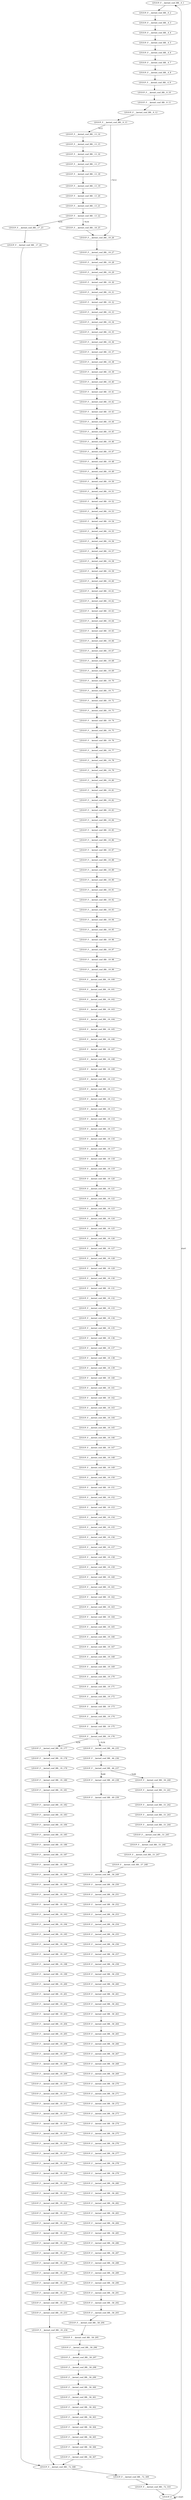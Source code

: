 digraph {
Node0x2c70fc0[label="LEGUP_F___kernel_cosf_BB__0_1"];
Node0x2c70e20[label="LEGUP_0"];
Node0x2c70e20 -> Node0x2c70fc0[label="start"];
Node0x2c70e20 -> Node0x2c70e20[label="~start"];
Node0x2c50950[label="LEGUP_F___kernel_cosf_BB__0_2"];
Node0x2c70fc0 -> Node0x2c50950;
Node0x2c71110[label="LEGUP_F___kernel_cosf_BB__4_3"];
Node0x2c50950 -> Node0x2c71110;
Node0x2c51470[label="LEGUP_F___kernel_cosf_BB__4_4"];
Node0x2c71110 -> Node0x2c51470;
Node0x2c51570[label="LEGUP_F___kernel_cosf_BB__4_5"];
Node0x2c51470 -> Node0x2c51570;
Node0x2c51670[label="LEGUP_F___kernel_cosf_BB__4_6"];
Node0x2c51570 -> Node0x2c51670;
Node0x2c51770[label="LEGUP_F___kernel_cosf_BB__4_7"];
Node0x2c51670 -> Node0x2c51770;
Node0x2c51870[label="LEGUP_F___kernel_cosf_BB__4_8"];
Node0x2c51770 -> Node0x2c51870;
Node0x2c51970[label="LEGUP_F___kernel_cosf_BB__4_9"];
Node0x2c51870 -> Node0x2c51970;
Node0x2c71260[label="LEGUP_F___kernel_cosf_BB__9_10"];
Node0x2c51970 -> Node0x2c71260;
Node0x2c51d40[label="LEGUP_F___kernel_cosf_BB__9_11"];
Node0x2c71260 -> Node0x2c51d40;
Node0x2c51e10[label="LEGUP_F___kernel_cosf_BB__9_12"];
Node0x2c51d40 -> Node0x2c51e10;
Node0x2c51ee0[label="LEGUP_F___kernel_cosf_BB__9_13"];
Node0x2c51e10 -> Node0x2c51ee0;
Node0x2c713e0[label="LEGUP_F___kernel_cosf_BB__13_14"];
Node0x2c51ee0 -> Node0x2c713e0[label="%12"];
Node0x2c71860[label="LEGUP_F___kernel_cosf_BB__19_26"];
Node0x2c51ee0 -> Node0x2c71860[label="~%12"];
Node0x2c52180[label="LEGUP_F___kernel_cosf_BB__13_15"];
Node0x2c713e0 -> Node0x2c52180;
Node0x2c52250[label="LEGUP_F___kernel_cosf_BB__13_16"];
Node0x2c52180 -> Node0x2c52250;
Node0x2c52320[label="LEGUP_F___kernel_cosf_BB__13_17"];
Node0x2c52250 -> Node0x2c52320;
Node0x2c523f0[label="LEGUP_F___kernel_cosf_BB__13_18"];
Node0x2c52320 -> Node0x2c523f0;
Node0x2c524c0[label="LEGUP_F___kernel_cosf_BB__13_19"];
Node0x2c523f0 -> Node0x2c524c0;
Node0x2c525c0[label="LEGUP_F___kernel_cosf_BB__13_20"];
Node0x2c524c0 -> Node0x2c525c0;
Node0x2c526c0[label="LEGUP_F___kernel_cosf_BB__13_21"];
Node0x2c525c0 -> Node0x2c526c0;
Node0x2c527c0[label="LEGUP_F___kernel_cosf_BB__13_22"];
Node0x2c526c0 -> Node0x2c527c0;
Node0x2c71560[label="LEGUP_F___kernel_cosf_BB__17_23"];
Node0x2c527c0 -> Node0x2c71560[label="%16"];
Node0x2c716e0[label="LEGUP_F___kernel_cosf_BB__18_25"];
Node0x2c527c0 -> Node0x2c716e0[label="~%16"];
Node0x2c52af0[label="LEGUP_F___kernel_cosf_BB__17_24"];
Node0x2c71560 -> Node0x2c52af0;
Node0x2c50750[label="LEGUP_F___kernel_cosf_BB__72_308"];
Node0x2c52af0 -> Node0x2c50750;
Node0x2c716e0 -> Node0x2c71860;
Node0x2c52c20[label="LEGUP_F___kernel_cosf_BB__19_27"];
Node0x2c71860 -> Node0x2c52c20;
Node0x2c52cf0[label="LEGUP_F___kernel_cosf_BB__19_28"];
Node0x2c52c20 -> Node0x2c52cf0;
Node0x2c52dc0[label="LEGUP_F___kernel_cosf_BB__19_29"];
Node0x2c52cf0 -> Node0x2c52dc0;
Node0x2c52e90[label="LEGUP_F___kernel_cosf_BB__19_30"];
Node0x2c52dc0 -> Node0x2c52e90;
Node0x2c52f60[label="LEGUP_F___kernel_cosf_BB__19_31"];
Node0x2c52e90 -> Node0x2c52f60;
Node0x2c53060[label="LEGUP_F___kernel_cosf_BB__19_32"];
Node0x2c52f60 -> Node0x2c53060;
Node0x2c53160[label="LEGUP_F___kernel_cosf_BB__19_33"];
Node0x2c53060 -> Node0x2c53160;
Node0x2c53260[label="LEGUP_F___kernel_cosf_BB__19_34"];
Node0x2c53160 -> Node0x2c53260;
Node0x2c53360[label="LEGUP_F___kernel_cosf_BB__19_35"];
Node0x2c53260 -> Node0x2c53360;
Node0x2c53460[label="LEGUP_F___kernel_cosf_BB__19_36"];
Node0x2c53360 -> Node0x2c53460;
Node0x2c53560[label="LEGUP_F___kernel_cosf_BB__19_37"];
Node0x2c53460 -> Node0x2c53560;
Node0x2c53660[label="LEGUP_F___kernel_cosf_BB__19_38"];
Node0x2c53560 -> Node0x2c53660;
Node0x2c53760[label="LEGUP_F___kernel_cosf_BB__19_39"];
Node0x2c53660 -> Node0x2c53760;
Node0x2c53860[label="LEGUP_F___kernel_cosf_BB__19_40"];
Node0x2c53760 -> Node0x2c53860;
Node0x2c53960[label="LEGUP_F___kernel_cosf_BB__19_41"];
Node0x2c53860 -> Node0x2c53960;
Node0x2c53a60[label="LEGUP_F___kernel_cosf_BB__19_42"];
Node0x2c53960 -> Node0x2c53a60;
Node0x2c53b60[label="LEGUP_F___kernel_cosf_BB__19_43"];
Node0x2c53a60 -> Node0x2c53b60;
Node0x2c53c60[label="LEGUP_F___kernel_cosf_BB__19_44"];
Node0x2c53b60 -> Node0x2c53c60;
Node0x2c53d60[label="LEGUP_F___kernel_cosf_BB__19_45"];
Node0x2c53c60 -> Node0x2c53d60;
Node0x2c53e60[label="LEGUP_F___kernel_cosf_BB__19_46"];
Node0x2c53d60 -> Node0x2c53e60;
Node0x2c53f60[label="LEGUP_F___kernel_cosf_BB__19_47"];
Node0x2c53e60 -> Node0x2c53f60;
Node0x2c54060[label="LEGUP_F___kernel_cosf_BB__19_48"];
Node0x2c53f60 -> Node0x2c54060;
Node0x2c54160[label="LEGUP_F___kernel_cosf_BB__19_49"];
Node0x2c54060 -> Node0x2c54160;
Node0x2c542a0[label="LEGUP_F___kernel_cosf_BB__19_50"];
Node0x2c54160 -> Node0x2c542a0;
Node0x2c543e0[label="LEGUP_F___kernel_cosf_BB__19_51"];
Node0x2c542a0 -> Node0x2c543e0;
Node0x2c54520[label="LEGUP_F___kernel_cosf_BB__19_52"];
Node0x2c543e0 -> Node0x2c54520;
Node0x2c54660[label="LEGUP_F___kernel_cosf_BB__19_53"];
Node0x2c54520 -> Node0x2c54660;
Node0x2c547a0[label="LEGUP_F___kernel_cosf_BB__19_54"];
Node0x2c54660 -> Node0x2c547a0;
Node0x2c548e0[label="LEGUP_F___kernel_cosf_BB__19_55"];
Node0x2c547a0 -> Node0x2c548e0;
Node0x2c54a20[label="LEGUP_F___kernel_cosf_BB__19_56"];
Node0x2c548e0 -> Node0x2c54a20;
Node0x2c54b60[label="LEGUP_F___kernel_cosf_BB__19_57"];
Node0x2c54a20 -> Node0x2c54b60;
Node0x2c54ca0[label="LEGUP_F___kernel_cosf_BB__19_58"];
Node0x2c54b60 -> Node0x2c54ca0;
Node0x2c54de0[label="LEGUP_F___kernel_cosf_BB__19_59"];
Node0x2c54ca0 -> Node0x2c54de0;
Node0x2c54f20[label="LEGUP_F___kernel_cosf_BB__19_60"];
Node0x2c54de0 -> Node0x2c54f20;
Node0x2c7c810[label="LEGUP_F___kernel_cosf_BB__19_61"];
Node0x2c54f20 -> Node0x2c7c810;
Node0x2c7c950[label="LEGUP_F___kernel_cosf_BB__19_62"];
Node0x2c7c810 -> Node0x2c7c950;
Node0x2c7ca90[label="LEGUP_F___kernel_cosf_BB__19_63"];
Node0x2c7c950 -> Node0x2c7ca90;
Node0x2c7cbd0[label="LEGUP_F___kernel_cosf_BB__19_64"];
Node0x2c7ca90 -> Node0x2c7cbd0;
Node0x2c7cd10[label="LEGUP_F___kernel_cosf_BB__19_65"];
Node0x2c7cbd0 -> Node0x2c7cd10;
Node0x2c7ce50[label="LEGUP_F___kernel_cosf_BB__19_66"];
Node0x2c7cd10 -> Node0x2c7ce50;
Node0x2c7cf90[label="LEGUP_F___kernel_cosf_BB__19_67"];
Node0x2c7ce50 -> Node0x2c7cf90;
Node0x2c7d0d0[label="LEGUP_F___kernel_cosf_BB__19_68"];
Node0x2c7cf90 -> Node0x2c7d0d0;
Node0x2c7d210[label="LEGUP_F___kernel_cosf_BB__19_69"];
Node0x2c7d0d0 -> Node0x2c7d210;
Node0x2c7d350[label="LEGUP_F___kernel_cosf_BB__19_70"];
Node0x2c7d210 -> Node0x2c7d350;
Node0x2c7d490[label="LEGUP_F___kernel_cosf_BB__19_71"];
Node0x2c7d350 -> Node0x2c7d490;
Node0x2c7d5d0[label="LEGUP_F___kernel_cosf_BB__19_72"];
Node0x2c7d490 -> Node0x2c7d5d0;
Node0x2c7d710[label="LEGUP_F___kernel_cosf_BB__19_73"];
Node0x2c7d5d0 -> Node0x2c7d710;
Node0x2c7d850[label="LEGUP_F___kernel_cosf_BB__19_74"];
Node0x2c7d710 -> Node0x2c7d850;
Node0x2c7d990[label="LEGUP_F___kernel_cosf_BB__19_75"];
Node0x2c7d850 -> Node0x2c7d990;
Node0x2c7dad0[label="LEGUP_F___kernel_cosf_BB__19_76"];
Node0x2c7d990 -> Node0x2c7dad0;
Node0x2c7dc10[label="LEGUP_F___kernel_cosf_BB__19_77"];
Node0x2c7dad0 -> Node0x2c7dc10;
Node0x2c7dd50[label="LEGUP_F___kernel_cosf_BB__19_78"];
Node0x2c7dc10 -> Node0x2c7dd50;
Node0x2c7de90[label="LEGUP_F___kernel_cosf_BB__19_79"];
Node0x2c7dd50 -> Node0x2c7de90;
Node0x2c7dfd0[label="LEGUP_F___kernel_cosf_BB__19_80"];
Node0x2c7de90 -> Node0x2c7dfd0;
Node0x2c7e110[label="LEGUP_F___kernel_cosf_BB__19_81"];
Node0x2c7dfd0 -> Node0x2c7e110;
Node0x2c7e250[label="LEGUP_F___kernel_cosf_BB__19_82"];
Node0x2c7e110 -> Node0x2c7e250;
Node0x2c7e390[label="LEGUP_F___kernel_cosf_BB__19_83"];
Node0x2c7e250 -> Node0x2c7e390;
Node0x2c7e4d0[label="LEGUP_F___kernel_cosf_BB__19_84"];
Node0x2c7e390 -> Node0x2c7e4d0;
Node0x2c7e610[label="LEGUP_F___kernel_cosf_BB__19_85"];
Node0x2c7e4d0 -> Node0x2c7e610;
Node0x2c7e750[label="LEGUP_F___kernel_cosf_BB__19_86"];
Node0x2c7e610 -> Node0x2c7e750;
Node0x2c7e890[label="LEGUP_F___kernel_cosf_BB__19_87"];
Node0x2c7e750 -> Node0x2c7e890;
Node0x2c7e9d0[label="LEGUP_F___kernel_cosf_BB__19_88"];
Node0x2c7e890 -> Node0x2c7e9d0;
Node0x2c7eb10[label="LEGUP_F___kernel_cosf_BB__19_89"];
Node0x2c7e9d0 -> Node0x2c7eb10;
Node0x2c7ec50[label="LEGUP_F___kernel_cosf_BB__19_90"];
Node0x2c7eb10 -> Node0x2c7ec50;
Node0x2c7ed90[label="LEGUP_F___kernel_cosf_BB__19_91"];
Node0x2c7ec50 -> Node0x2c7ed90;
Node0x2c7eed0[label="LEGUP_F___kernel_cosf_BB__19_92"];
Node0x2c7ed90 -> Node0x2c7eed0;
Node0x2c7f010[label="LEGUP_F___kernel_cosf_BB__19_93"];
Node0x2c7eed0 -> Node0x2c7f010;
Node0x2c7f150[label="LEGUP_F___kernel_cosf_BB__19_94"];
Node0x2c7f010 -> Node0x2c7f150;
Node0x2c7f290[label="LEGUP_F___kernel_cosf_BB__19_95"];
Node0x2c7f150 -> Node0x2c7f290;
Node0x2c7f3d0[label="LEGUP_F___kernel_cosf_BB__19_96"];
Node0x2c7f290 -> Node0x2c7f3d0;
Node0x2c7f510[label="LEGUP_F___kernel_cosf_BB__19_97"];
Node0x2c7f3d0 -> Node0x2c7f510;
Node0x2c7f650[label="LEGUP_F___kernel_cosf_BB__19_98"];
Node0x2c7f510 -> Node0x2c7f650;
Node0x2c7f790[label="LEGUP_F___kernel_cosf_BB__19_99"];
Node0x2c7f650 -> Node0x2c7f790;
Node0x2c7f8d0[label="LEGUP_F___kernel_cosf_BB__19_100"];
Node0x2c7f790 -> Node0x2c7f8d0;
Node0x2c7fa10[label="LEGUP_F___kernel_cosf_BB__19_101"];
Node0x2c7f8d0 -> Node0x2c7fa10;
Node0x2c7fb50[label="LEGUP_F___kernel_cosf_BB__19_102"];
Node0x2c7fa10 -> Node0x2c7fb50;
Node0x2c7fc90[label="LEGUP_F___kernel_cosf_BB__19_103"];
Node0x2c7fb50 -> Node0x2c7fc90;
Node0x2c7fdd0[label="LEGUP_F___kernel_cosf_BB__19_104"];
Node0x2c7fc90 -> Node0x2c7fdd0;
Node0x2c7ff10[label="LEGUP_F___kernel_cosf_BB__19_105"];
Node0x2c7fdd0 -> Node0x2c7ff10;
Node0x2c80050[label="LEGUP_F___kernel_cosf_BB__19_106"];
Node0x2c7ff10 -> Node0x2c80050;
Node0x2c80190[label="LEGUP_F___kernel_cosf_BB__19_107"];
Node0x2c80050 -> Node0x2c80190;
Node0x2c802d0[label="LEGUP_F___kernel_cosf_BB__19_108"];
Node0x2c80190 -> Node0x2c802d0;
Node0x2c80410[label="LEGUP_F___kernel_cosf_BB__19_109"];
Node0x2c802d0 -> Node0x2c80410;
Node0x2c80550[label="LEGUP_F___kernel_cosf_BB__19_110"];
Node0x2c80410 -> Node0x2c80550;
Node0x2c80690[label="LEGUP_F___kernel_cosf_BB__19_111"];
Node0x2c80550 -> Node0x2c80690;
Node0x2c807d0[label="LEGUP_F___kernel_cosf_BB__19_112"];
Node0x2c80690 -> Node0x2c807d0;
Node0x2c80910[label="LEGUP_F___kernel_cosf_BB__19_113"];
Node0x2c807d0 -> Node0x2c80910;
Node0x2c80a50[label="LEGUP_F___kernel_cosf_BB__19_114"];
Node0x2c80910 -> Node0x2c80a50;
Node0x2c80b90[label="LEGUP_F___kernel_cosf_BB__19_115"];
Node0x2c80a50 -> Node0x2c80b90;
Node0x2c80cd0[label="LEGUP_F___kernel_cosf_BB__19_116"];
Node0x2c80b90 -> Node0x2c80cd0;
Node0x2c80e10[label="LEGUP_F___kernel_cosf_BB__19_117"];
Node0x2c80cd0 -> Node0x2c80e10;
Node0x2c80f50[label="LEGUP_F___kernel_cosf_BB__19_118"];
Node0x2c80e10 -> Node0x2c80f50;
Node0x2c81090[label="LEGUP_F___kernel_cosf_BB__19_119"];
Node0x2c80f50 -> Node0x2c81090;
Node0x2c811d0[label="LEGUP_F___kernel_cosf_BB__19_120"];
Node0x2c81090 -> Node0x2c811d0;
Node0x2c81310[label="LEGUP_F___kernel_cosf_BB__19_121"];
Node0x2c811d0 -> Node0x2c81310;
Node0x2c81450[label="LEGUP_F___kernel_cosf_BB__19_122"];
Node0x2c81310 -> Node0x2c81450;
Node0x2c64c40[label="LEGUP_F___kernel_cosf_BB__19_123"];
Node0x2c81450 -> Node0x2c64c40;
Node0x2c64d80[label="LEGUP_F___kernel_cosf_BB__19_124"];
Node0x2c64c40 -> Node0x2c64d80;
Node0x2c64ec0[label="LEGUP_F___kernel_cosf_BB__19_125"];
Node0x2c64d80 -> Node0x2c64ec0;
Node0x2c65000[label="LEGUP_F___kernel_cosf_BB__19_126"];
Node0x2c64ec0 -> Node0x2c65000;
Node0x2c65140[label="LEGUP_F___kernel_cosf_BB__19_127"];
Node0x2c65000 -> Node0x2c65140;
Node0x2c65280[label="LEGUP_F___kernel_cosf_BB__19_128"];
Node0x2c65140 -> Node0x2c65280;
Node0x2c653c0[label="LEGUP_F___kernel_cosf_BB__19_129"];
Node0x2c65280 -> Node0x2c653c0;
Node0x2c65500[label="LEGUP_F___kernel_cosf_BB__19_130"];
Node0x2c653c0 -> Node0x2c65500;
Node0x2c65640[label="LEGUP_F___kernel_cosf_BB__19_131"];
Node0x2c65500 -> Node0x2c65640;
Node0x2c65780[label="LEGUP_F___kernel_cosf_BB__19_132"];
Node0x2c65640 -> Node0x2c65780;
Node0x2c658c0[label="LEGUP_F___kernel_cosf_BB__19_133"];
Node0x2c65780 -> Node0x2c658c0;
Node0x2c65a00[label="LEGUP_F___kernel_cosf_BB__19_134"];
Node0x2c658c0 -> Node0x2c65a00;
Node0x2c65b40[label="LEGUP_F___kernel_cosf_BB__19_135"];
Node0x2c65a00 -> Node0x2c65b40;
Node0x2c65c80[label="LEGUP_F___kernel_cosf_BB__19_136"];
Node0x2c65b40 -> Node0x2c65c80;
Node0x2c65dc0[label="LEGUP_F___kernel_cosf_BB__19_137"];
Node0x2c65c80 -> Node0x2c65dc0;
Node0x2c65f00[label="LEGUP_F___kernel_cosf_BB__19_138"];
Node0x2c65dc0 -> Node0x2c65f00;
Node0x2c66040[label="LEGUP_F___kernel_cosf_BB__19_139"];
Node0x2c65f00 -> Node0x2c66040;
Node0x2c66180[label="LEGUP_F___kernel_cosf_BB__19_140"];
Node0x2c66040 -> Node0x2c66180;
Node0x2c662c0[label="LEGUP_F___kernel_cosf_BB__19_141"];
Node0x2c66180 -> Node0x2c662c0;
Node0x2c66400[label="LEGUP_F___kernel_cosf_BB__19_142"];
Node0x2c662c0 -> Node0x2c66400;
Node0x2c66540[label="LEGUP_F___kernel_cosf_BB__19_143"];
Node0x2c66400 -> Node0x2c66540;
Node0x2c66680[label="LEGUP_F___kernel_cosf_BB__19_144"];
Node0x2c66540 -> Node0x2c66680;
Node0x2c667c0[label="LEGUP_F___kernel_cosf_BB__19_145"];
Node0x2c66680 -> Node0x2c667c0;
Node0x2c66900[label="LEGUP_F___kernel_cosf_BB__19_146"];
Node0x2c667c0 -> Node0x2c66900;
Node0x2c66a40[label="LEGUP_F___kernel_cosf_BB__19_147"];
Node0x2c66900 -> Node0x2c66a40;
Node0x2c66b80[label="LEGUP_F___kernel_cosf_BB__19_148"];
Node0x2c66a40 -> Node0x2c66b80;
Node0x2c66cc0[label="LEGUP_F___kernel_cosf_BB__19_149"];
Node0x2c66b80 -> Node0x2c66cc0;
Node0x2c66e00[label="LEGUP_F___kernel_cosf_BB__19_150"];
Node0x2c66cc0 -> Node0x2c66e00;
Node0x2c66f40[label="LEGUP_F___kernel_cosf_BB__19_151"];
Node0x2c66e00 -> Node0x2c66f40;
Node0x2c67080[label="LEGUP_F___kernel_cosf_BB__19_152"];
Node0x2c66f40 -> Node0x2c67080;
Node0x2c671c0[label="LEGUP_F___kernel_cosf_BB__19_153"];
Node0x2c67080 -> Node0x2c671c0;
Node0x2c67300[label="LEGUP_F___kernel_cosf_BB__19_154"];
Node0x2c671c0 -> Node0x2c67300;
Node0x2c67440[label="LEGUP_F___kernel_cosf_BB__19_155"];
Node0x2c67300 -> Node0x2c67440;
Node0x2c67580[label="LEGUP_F___kernel_cosf_BB__19_156"];
Node0x2c67440 -> Node0x2c67580;
Node0x2c676c0[label="LEGUP_F___kernel_cosf_BB__19_157"];
Node0x2c67580 -> Node0x2c676c0;
Node0x2c67800[label="LEGUP_F___kernel_cosf_BB__19_158"];
Node0x2c676c0 -> Node0x2c67800;
Node0x2c67940[label="LEGUP_F___kernel_cosf_BB__19_159"];
Node0x2c67800 -> Node0x2c67940;
Node0x2c67a80[label="LEGUP_F___kernel_cosf_BB__19_160"];
Node0x2c67940 -> Node0x2c67a80;
Node0x2c67bc0[label="LEGUP_F___kernel_cosf_BB__19_161"];
Node0x2c67a80 -> Node0x2c67bc0;
Node0x2c67d00[label="LEGUP_F___kernel_cosf_BB__19_162"];
Node0x2c67bc0 -> Node0x2c67d00;
Node0x2c67e40[label="LEGUP_F___kernel_cosf_BB__19_163"];
Node0x2c67d00 -> Node0x2c67e40;
Node0x2c67f80[label="LEGUP_F___kernel_cosf_BB__19_164"];
Node0x2c67e40 -> Node0x2c67f80;
Node0x2c680c0[label="LEGUP_F___kernel_cosf_BB__19_165"];
Node0x2c67f80 -> Node0x2c680c0;
Node0x2c68200[label="LEGUP_F___kernel_cosf_BB__19_166"];
Node0x2c680c0 -> Node0x2c68200;
Node0x2c68340[label="LEGUP_F___kernel_cosf_BB__19_167"];
Node0x2c68200 -> Node0x2c68340;
Node0x2c68480[label="LEGUP_F___kernel_cosf_BB__19_168"];
Node0x2c68340 -> Node0x2c68480;
Node0x2c685c0[label="LEGUP_F___kernel_cosf_BB__19_169"];
Node0x2c68480 -> Node0x2c685c0;
Node0x2c68700[label="LEGUP_F___kernel_cosf_BB__19_170"];
Node0x2c685c0 -> Node0x2c68700;
Node0x2c68840[label="LEGUP_F___kernel_cosf_BB__19_171"];
Node0x2c68700 -> Node0x2c68840;
Node0x2c68980[label="LEGUP_F___kernel_cosf_BB__19_172"];
Node0x2c68840 -> Node0x2c68980;
Node0x2c68ac0[label="LEGUP_F___kernel_cosf_BB__19_173"];
Node0x2c68980 -> Node0x2c68ac0;
Node0x2c68c00[label="LEGUP_F___kernel_cosf_BB__19_174"];
Node0x2c68ac0 -> Node0x2c68c00;
Node0x2c68d40[label="LEGUP_F___kernel_cosf_BB__19_175"];
Node0x2c68c00 -> Node0x2c68d40;
Node0x2c68e80[label="LEGUP_F___kernel_cosf_BB__19_176"];
Node0x2c68d40 -> Node0x2c68e80;
Node0x2c719e0[label="LEGUP_F___kernel_cosf_BB__35_177"];
Node0x2c68e80 -> Node0x2c719e0[label="%34"];
Node0x2c71b60[label="LEGUP_F___kernel_cosf_BB__46_235"];
Node0x2c68e80 -> Node0x2c71b60[label="~%34"];
Node0x2c50c40[label="LEGUP_F___kernel_cosf_BB__35_178"];
Node0x2c719e0 -> Node0x2c50c40;
Node0x2c50d40[label="LEGUP_F___kernel_cosf_BB__35_179"];
Node0x2c50c40 -> Node0x2c50d40;
Node0x2c50e40[label="LEGUP_F___kernel_cosf_BB__35_180"];
Node0x2c50d40 -> Node0x2c50e40;
Node0x2c50f40[label="LEGUP_F___kernel_cosf_BB__35_181"];
Node0x2c50e40 -> Node0x2c50f40;
Node0x2c51040[label="LEGUP_F___kernel_cosf_BB__35_182"];
Node0x2c50f40 -> Node0x2c51040;
Node0x2c51140[label="LEGUP_F___kernel_cosf_BB__35_183"];
Node0x2c51040 -> Node0x2c51140;
Node0x2c6a2e0[label="LEGUP_F___kernel_cosf_BB__35_184"];
Node0x2c51140 -> Node0x2c6a2e0;
Node0x2c6a3e0[label="LEGUP_F___kernel_cosf_BB__35_185"];
Node0x2c6a2e0 -> Node0x2c6a3e0;
Node0x2c6a4e0[label="LEGUP_F___kernel_cosf_BB__35_186"];
Node0x2c6a3e0 -> Node0x2c6a4e0;
Node0x2c6a5e0[label="LEGUP_F___kernel_cosf_BB__35_187"];
Node0x2c6a4e0 -> Node0x2c6a5e0;
Node0x2c6a6e0[label="LEGUP_F___kernel_cosf_BB__35_188"];
Node0x2c6a5e0 -> Node0x2c6a6e0;
Node0x2c6a7e0[label="LEGUP_F___kernel_cosf_BB__35_189"];
Node0x2c6a6e0 -> Node0x2c6a7e0;
Node0x2c6a8e0[label="LEGUP_F___kernel_cosf_BB__35_190"];
Node0x2c6a7e0 -> Node0x2c6a8e0;
Node0x2c6a9e0[label="LEGUP_F___kernel_cosf_BB__35_191"];
Node0x2c6a8e0 -> Node0x2c6a9e0;
Node0x2c6aae0[label="LEGUP_F___kernel_cosf_BB__35_192"];
Node0x2c6a9e0 -> Node0x2c6aae0;
Node0x2c6abe0[label="LEGUP_F___kernel_cosf_BB__35_193"];
Node0x2c6aae0 -> Node0x2c6abe0;
Node0x2c6ace0[label="LEGUP_F___kernel_cosf_BB__35_194"];
Node0x2c6abe0 -> Node0x2c6ace0;
Node0x2c6ade0[label="LEGUP_F___kernel_cosf_BB__35_195"];
Node0x2c6ace0 -> Node0x2c6ade0;
Node0x2c6aee0[label="LEGUP_F___kernel_cosf_BB__35_196"];
Node0x2c6ade0 -> Node0x2c6aee0;
Node0x2c6afe0[label="LEGUP_F___kernel_cosf_BB__35_197"];
Node0x2c6aee0 -> Node0x2c6afe0;
Node0x2c6b0e0[label="LEGUP_F___kernel_cosf_BB__35_198"];
Node0x2c6afe0 -> Node0x2c6b0e0;
Node0x2c6b1e0[label="LEGUP_F___kernel_cosf_BB__35_199"];
Node0x2c6b0e0 -> Node0x2c6b1e0;
Node0x2c6b2e0[label="LEGUP_F___kernel_cosf_BB__35_200"];
Node0x2c6b1e0 -> Node0x2c6b2e0;
Node0x2c6b3e0[label="LEGUP_F___kernel_cosf_BB__35_201"];
Node0x2c6b2e0 -> Node0x2c6b3e0;
Node0x2c6b4e0[label="LEGUP_F___kernel_cosf_BB__35_202"];
Node0x2c6b3e0 -> Node0x2c6b4e0;
Node0x2c6b5e0[label="LEGUP_F___kernel_cosf_BB__35_203"];
Node0x2c6b4e0 -> Node0x2c6b5e0;
Node0x2c6b6e0[label="LEGUP_F___kernel_cosf_BB__35_204"];
Node0x2c6b5e0 -> Node0x2c6b6e0;
Node0x2c6b7e0[label="LEGUP_F___kernel_cosf_BB__35_205"];
Node0x2c6b6e0 -> Node0x2c6b7e0;
Node0x2c6b8e0[label="LEGUP_F___kernel_cosf_BB__35_206"];
Node0x2c6b7e0 -> Node0x2c6b8e0;
Node0x2c6b9e0[label="LEGUP_F___kernel_cosf_BB__35_207"];
Node0x2c6b8e0 -> Node0x2c6b9e0;
Node0x2c6bae0[label="LEGUP_F___kernel_cosf_BB__35_208"];
Node0x2c6b9e0 -> Node0x2c6bae0;
Node0x2c6bbe0[label="LEGUP_F___kernel_cosf_BB__35_209"];
Node0x2c6bae0 -> Node0x2c6bbe0;
Node0x2c6bce0[label="LEGUP_F___kernel_cosf_BB__35_210"];
Node0x2c6bbe0 -> Node0x2c6bce0;
Node0x2c6bde0[label="LEGUP_F___kernel_cosf_BB__35_211"];
Node0x2c6bce0 -> Node0x2c6bde0;
Node0x2c6bee0[label="LEGUP_F___kernel_cosf_BB__35_212"];
Node0x2c6bde0 -> Node0x2c6bee0;
Node0x2c6bfe0[label="LEGUP_F___kernel_cosf_BB__35_213"];
Node0x2c6bee0 -> Node0x2c6bfe0;
Node0x2c6c0e0[label="LEGUP_F___kernel_cosf_BB__35_214"];
Node0x2c6bfe0 -> Node0x2c6c0e0;
Node0x2c6c1e0[label="LEGUP_F___kernel_cosf_BB__35_215"];
Node0x2c6c0e0 -> Node0x2c6c1e0;
Node0x2c6c2e0[label="LEGUP_F___kernel_cosf_BB__35_216"];
Node0x2c6c1e0 -> Node0x2c6c2e0;
Node0x2c6c3e0[label="LEGUP_F___kernel_cosf_BB__35_217"];
Node0x2c6c2e0 -> Node0x2c6c3e0;
Node0x2c6c4e0[label="LEGUP_F___kernel_cosf_BB__35_218"];
Node0x2c6c3e0 -> Node0x2c6c4e0;
Node0x2c6c5e0[label="LEGUP_F___kernel_cosf_BB__35_219"];
Node0x2c6c4e0 -> Node0x2c6c5e0;
Node0x2c6c6e0[label="LEGUP_F___kernel_cosf_BB__35_220"];
Node0x2c6c5e0 -> Node0x2c6c6e0;
Node0x2c6c7e0[label="LEGUP_F___kernel_cosf_BB__35_221"];
Node0x2c6c6e0 -> Node0x2c6c7e0;
Node0x2c6c8e0[label="LEGUP_F___kernel_cosf_BB__35_222"];
Node0x2c6c7e0 -> Node0x2c6c8e0;
Node0x2c6c9e0[label="LEGUP_F___kernel_cosf_BB__35_223"];
Node0x2c6c8e0 -> Node0x2c6c9e0;
Node0x2c6cae0[label="LEGUP_F___kernel_cosf_BB__35_224"];
Node0x2c6c9e0 -> Node0x2c6cae0;
Node0x2c6cbe0[label="LEGUP_F___kernel_cosf_BB__35_225"];
Node0x2c6cae0 -> Node0x2c6cbe0;
Node0x2c6cce0[label="LEGUP_F___kernel_cosf_BB__35_226"];
Node0x2c6cbe0 -> Node0x2c6cce0;
Node0x2c6cde0[label="LEGUP_F___kernel_cosf_BB__35_227"];
Node0x2c6cce0 -> Node0x2c6cde0;
Node0x2c6cee0[label="LEGUP_F___kernel_cosf_BB__35_228"];
Node0x2c6cde0 -> Node0x2c6cee0;
Node0x2c6cfe0[label="LEGUP_F___kernel_cosf_BB__35_229"];
Node0x2c6cee0 -> Node0x2c6cfe0;
Node0x2c6d0e0[label="LEGUP_F___kernel_cosf_BB__35_230"];
Node0x2c6cfe0 -> Node0x2c6d0e0;
Node0x2c6d1e0[label="LEGUP_F___kernel_cosf_BB__35_231"];
Node0x2c6d0e0 -> Node0x2c6d1e0;
Node0x2c6d2e0[label="LEGUP_F___kernel_cosf_BB__35_232"];
Node0x2c6d1e0 -> Node0x2c6d2e0;
Node0x2c6d3e0[label="LEGUP_F___kernel_cosf_BB__35_233"];
Node0x2c6d2e0 -> Node0x2c6d3e0;
Node0x2c6d4e0[label="LEGUP_F___kernel_cosf_BB__35_234"];
Node0x2c6d3e0 -> Node0x2c6d4e0;
Node0x2c6d4e0 -> Node0x2c50750;
Node0x2c6d7f0[label="LEGUP_F___kernel_cosf_BB__46_236"];
Node0x2c71b60 -> Node0x2c6d7f0;
Node0x2c6d8c0[label="LEGUP_F___kernel_cosf_BB__46_237"];
Node0x2c6d7f0 -> Node0x2c6d8c0;
Node0x2c71ce0[label="LEGUP_F___kernel_cosf_BB__49_238"];
Node0x2c6d8c0 -> Node0x2c71ce0[label="%48"];
Node0x2c71e60[label="LEGUP_F___kernel_cosf_BB__50_240"];
Node0x2c6d8c0 -> Node0x2c71e60[label="~%48"];
Node0x2c6daf0[label="LEGUP_F___kernel_cosf_BB__49_239"];
Node0x2c71ce0 -> Node0x2c6daf0;
Node0x2c505d0[label="LEGUP_F___kernel_cosf_BB__58_249"];
Node0x2c6daf0 -> Node0x2c505d0;
Node0x2c71fe0[label="LEGUP_F___kernel_cosf_BB__51_241"];
Node0x2c71e60 -> Node0x2c71fe0;
Node0x2c6dc20[label="LEGUP_F___kernel_cosf_BB__51_242"];
Node0x2c71fe0 -> Node0x2c6dc20;
Node0x2c6dcf0[label="LEGUP_F___kernel_cosf_BB__51_243"];
Node0x2c6dc20 -> Node0x2c6dcf0;
Node0x2c6ddc0[label="LEGUP_F___kernel_cosf_BB__51_244"];
Node0x2c6dcf0 -> Node0x2c6ddc0;
Node0x2c6de90[label="LEGUP_F___kernel_cosf_BB__51_245"];
Node0x2c6ddc0 -> Node0x2c6de90;
Node0x2c6df60[label="LEGUP_F___kernel_cosf_BB__51_246"];
Node0x2c6de90 -> Node0x2c6df60;
Node0x2c6e060[label="LEGUP_F___kernel_cosf_BB__51_247"];
Node0x2c6df60 -> Node0x2c6e060;
Node0x2c50450[label="LEGUP_F___kernel_cosf_BB__57_248"];
Node0x2c6e060 -> Node0x2c50450;
Node0x2c50450 -> Node0x2c505d0;
Node0x2c6e340[label="LEGUP_F___kernel_cosf_BB__58_250"];
Node0x2c505d0 -> Node0x2c6e340;
Node0x2c6e410[label="LEGUP_F___kernel_cosf_BB__58_251"];
Node0x2c6e340 -> Node0x2c6e410;
Node0x2c6e4e0[label="LEGUP_F___kernel_cosf_BB__58_252"];
Node0x2c6e410 -> Node0x2c6e4e0;
Node0x2c6e5b0[label="LEGUP_F___kernel_cosf_BB__58_253"];
Node0x2c6e4e0 -> Node0x2c6e5b0;
Node0x2c6e680[label="LEGUP_F___kernel_cosf_BB__58_254"];
Node0x2c6e5b0 -> Node0x2c6e680;
Node0x2c6e780[label="LEGUP_F___kernel_cosf_BB__58_255"];
Node0x2c6e680 -> Node0x2c6e780;
Node0x2c6e880[label="LEGUP_F___kernel_cosf_BB__58_256"];
Node0x2c6e780 -> Node0x2c6e880;
Node0x2c6e980[label="LEGUP_F___kernel_cosf_BB__58_257"];
Node0x2c6e880 -> Node0x2c6e980;
Node0x2c6ea80[label="LEGUP_F___kernel_cosf_BB__58_258"];
Node0x2c6e980 -> Node0x2c6ea80;
Node0x2c6eb80[label="LEGUP_F___kernel_cosf_BB__58_259"];
Node0x2c6ea80 -> Node0x2c6eb80;
Node0x2c6ec80[label="LEGUP_F___kernel_cosf_BB__58_260"];
Node0x2c6eb80 -> Node0x2c6ec80;
Node0x2c6ed80[label="LEGUP_F___kernel_cosf_BB__58_261"];
Node0x2c6ec80 -> Node0x2c6ed80;
Node0x2c6ee80[label="LEGUP_F___kernel_cosf_BB__58_262"];
Node0x2c6ed80 -> Node0x2c6ee80;
Node0x2c6ef80[label="LEGUP_F___kernel_cosf_BB__58_263"];
Node0x2c6ee80 -> Node0x2c6ef80;
Node0x2c6f080[label="LEGUP_F___kernel_cosf_BB__58_264"];
Node0x2c6ef80 -> Node0x2c6f080;
Node0x2c6f180[label="LEGUP_F___kernel_cosf_BB__58_265"];
Node0x2c6f080 -> Node0x2c6f180;
Node0x2c6f280[label="LEGUP_F___kernel_cosf_BB__58_266"];
Node0x2c6f180 -> Node0x2c6f280;
Node0x2c6f380[label="LEGUP_F___kernel_cosf_BB__58_267"];
Node0x2c6f280 -> Node0x2c6f380;
Node0x2c6f480[label="LEGUP_F___kernel_cosf_BB__58_268"];
Node0x2c6f380 -> Node0x2c6f480;
Node0x2c6f580[label="LEGUP_F___kernel_cosf_BB__58_269"];
Node0x2c6f480 -> Node0x2c6f580;
Node0x2c6f680[label="LEGUP_F___kernel_cosf_BB__58_270"];
Node0x2c6f580 -> Node0x2c6f680;
Node0x2c6f780[label="LEGUP_F___kernel_cosf_BB__58_271"];
Node0x2c6f680 -> Node0x2c6f780;
Node0x2c6f880[label="LEGUP_F___kernel_cosf_BB__58_272"];
Node0x2c6f780 -> Node0x2c6f880;
Node0x2c6f980[label="LEGUP_F___kernel_cosf_BB__58_273"];
Node0x2c6f880 -> Node0x2c6f980;
Node0x2c6fa80[label="LEGUP_F___kernel_cosf_BB__58_274"];
Node0x2c6f980 -> Node0x2c6fa80;
Node0x2c6fb80[label="LEGUP_F___kernel_cosf_BB__58_275"];
Node0x2c6fa80 -> Node0x2c6fb80;
Node0x2c6fc80[label="LEGUP_F___kernel_cosf_BB__58_276"];
Node0x2c6fb80 -> Node0x2c6fc80;
Node0x2c6fd80[label="LEGUP_F___kernel_cosf_BB__58_277"];
Node0x2c6fc80 -> Node0x2c6fd80;
Node0x2c6fe80[label="LEGUP_F___kernel_cosf_BB__58_278"];
Node0x2c6fd80 -> Node0x2c6fe80;
Node0x2c6ff80[label="LEGUP_F___kernel_cosf_BB__58_279"];
Node0x2c6fe80 -> Node0x2c6ff80;
Node0x2c70080[label="LEGUP_F___kernel_cosf_BB__58_280"];
Node0x2c6ff80 -> Node0x2c70080;
Node0x2c70180[label="LEGUP_F___kernel_cosf_BB__58_281"];
Node0x2c70080 -> Node0x2c70180;
Node0x2c70280[label="LEGUP_F___kernel_cosf_BB__58_282"];
Node0x2c70180 -> Node0x2c70280;
Node0x2c70380[label="LEGUP_F___kernel_cosf_BB__58_283"];
Node0x2c70280 -> Node0x2c70380;
Node0x2c70480[label="LEGUP_F___kernel_cosf_BB__58_284"];
Node0x2c70380 -> Node0x2c70480;
Node0x2c70580[label="LEGUP_F___kernel_cosf_BB__58_285"];
Node0x2c70480 -> Node0x2c70580;
Node0x2c70680[label="LEGUP_F___kernel_cosf_BB__58_286"];
Node0x2c70580 -> Node0x2c70680;
Node0x2c70780[label="LEGUP_F___kernel_cosf_BB__58_287"];
Node0x2c70680 -> Node0x2c70780;
Node0x2c70880[label="LEGUP_F___kernel_cosf_BB__58_288"];
Node0x2c70780 -> Node0x2c70880;
Node0x2c55ef0[label="LEGUP_F___kernel_cosf_BB__58_289"];
Node0x2c70880 -> Node0x2c55ef0;
Node0x2c55ff0[label="LEGUP_F___kernel_cosf_BB__58_290"];
Node0x2c55ef0 -> Node0x2c55ff0;
Node0x2c560f0[label="LEGUP_F___kernel_cosf_BB__58_291"];
Node0x2c55ff0 -> Node0x2c560f0;
Node0x2c561f0[label="LEGUP_F___kernel_cosf_BB__58_292"];
Node0x2c560f0 -> Node0x2c561f0;
Node0x2c562f0[label="LEGUP_F___kernel_cosf_BB__58_293"];
Node0x2c561f0 -> Node0x2c562f0;
Node0x2c563f0[label="LEGUP_F___kernel_cosf_BB__58_294"];
Node0x2c562f0 -> Node0x2c563f0;
Node0x2c564f0[label="LEGUP_F___kernel_cosf_BB__58_295"];
Node0x2c563f0 -> Node0x2c564f0;
Node0x2c565f0[label="LEGUP_F___kernel_cosf_BB__58_296"];
Node0x2c564f0 -> Node0x2c565f0;
Node0x2c566f0[label="LEGUP_F___kernel_cosf_BB__58_297"];
Node0x2c565f0 -> Node0x2c566f0;
Node0x2c567f0[label="LEGUP_F___kernel_cosf_BB__58_298"];
Node0x2c566f0 -> Node0x2c567f0;
Node0x2c568f0[label="LEGUP_F___kernel_cosf_BB__58_299"];
Node0x2c567f0 -> Node0x2c568f0;
Node0x2c569f0[label="LEGUP_F___kernel_cosf_BB__58_300"];
Node0x2c568f0 -> Node0x2c569f0;
Node0x2c56af0[label="LEGUP_F___kernel_cosf_BB__58_301"];
Node0x2c569f0 -> Node0x2c56af0;
Node0x2c56bf0[label="LEGUP_F___kernel_cosf_BB__58_302"];
Node0x2c56af0 -> Node0x2c56bf0;
Node0x2c56cf0[label="LEGUP_F___kernel_cosf_BB__58_303"];
Node0x2c56bf0 -> Node0x2c56cf0;
Node0x2c56df0[label="LEGUP_F___kernel_cosf_BB__58_304"];
Node0x2c56cf0 -> Node0x2c56df0;
Node0x2c56ef0[label="LEGUP_F___kernel_cosf_BB__58_305"];
Node0x2c56df0 -> Node0x2c56ef0;
Node0x2c56ff0[label="LEGUP_F___kernel_cosf_BB__58_306"];
Node0x2c56ef0 -> Node0x2c56ff0;
Node0x2c570f0[label="LEGUP_F___kernel_cosf_BB__58_307"];
Node0x2c56ff0 -> Node0x2c570f0;
Node0x2c570f0 -> Node0x2c50750;
Node0x2c57460[label="LEGUP_F___kernel_cosf_BB__72_309"];
Node0x2c50750 -> Node0x2c57460;
Node0x2c57530[label="LEGUP_F___kernel_cosf_BB__72_310"];
Node0x2c57460 -> Node0x2c57530;
Node0x2c57530 -> Node0x2c70e20;
}
